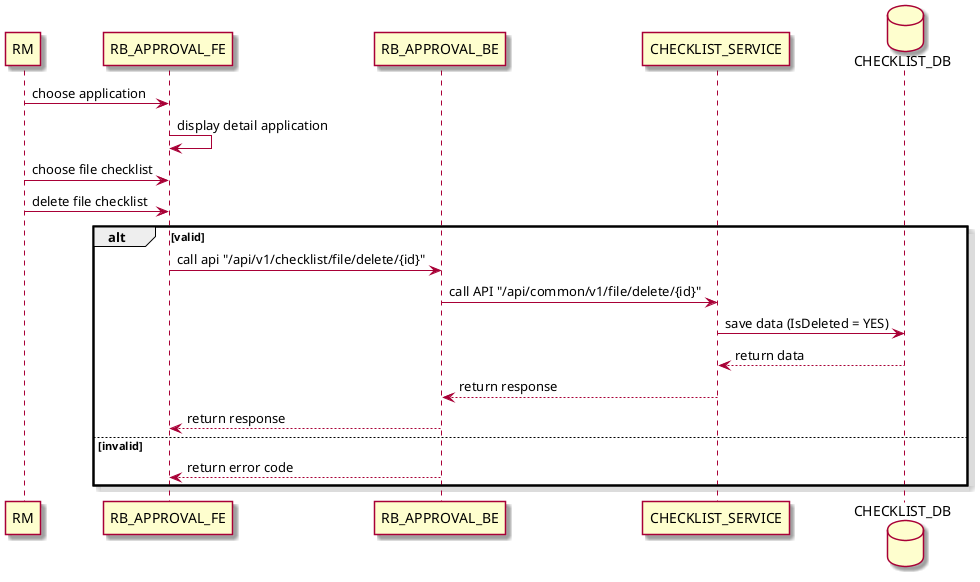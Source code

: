 @startuml
skin rose
participant RM
participant RB_APPROVAL_FE
participant RB_APPROVAL_BE
participant CHECKLIST_SERVICE
database CHECKLIST_DB

RM -> RB_APPROVAL_FE: choose application
RB_APPROVAL_FE -> RB_APPROVAL_FE: display detail application
RM -> RB_APPROVAL_FE: choose file checklist
RM -> RB_APPROVAL_FE: delete file checklist
alt valid
    RB_APPROVAL_FE -> RB_APPROVAL_BE: call api "/api/v1/checklist/file/delete/{id}"
    RB_APPROVAL_BE-> CHECKLIST_SERVICE: call API "/api/common/v1/file/delete/{id}"
    CHECKLIST_SERVICE -> CHECKLIST_DB: save data (IsDeleted = YES)
    CHECKLIST_DB --> CHECKLIST_SERVICE: return data
    CHECKLIST_SERVICE --> RB_APPROVAL_BE: return response
    RB_APPROVAL_BE --> RB_APPROVAL_FE: return response
else invalid
    RB_APPROVAL_BE --> RB_APPROVAL_FE: return error code
end
@enduml